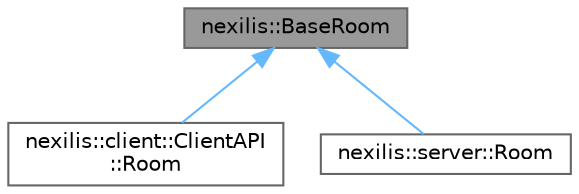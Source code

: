 digraph "nexilis::BaseRoom"
{
 // LATEX_PDF_SIZE
  bgcolor="transparent";
  edge [fontname=Helvetica,fontsize=10,labelfontname=Helvetica,labelfontsize=10];
  node [fontname=Helvetica,fontsize=10,shape=box,height=0.2,width=0.4];
  Node1 [id="Node000001",label="nexilis::BaseRoom",height=0.2,width=0.4,color="gray40", fillcolor="grey60", style="filled", fontcolor="black",tooltip=" "];
  Node1 -> Node2 [id="edge1_Node000001_Node000002",dir="back",color="steelblue1",style="solid",tooltip=" "];
  Node2 [id="Node000002",label="nexilis::client::ClientAPI\l::Room",height=0.2,width=0.4,color="gray40", fillcolor="white", style="filled",URL="$dc/dbd/classnexilis_1_1client_1_1ClientAPI_1_1Room.html",tooltip=" "];
  Node1 -> Node3 [id="edge2_Node000001_Node000003",dir="back",color="steelblue1",style="solid",tooltip=" "];
  Node3 [id="Node000003",label="nexilis::server::Room",height=0.2,width=0.4,color="gray40", fillcolor="white", style="filled",URL="$d1/d01/classnexilis_1_1server_1_1Room.html",tooltip="Room objects to be stored in the RoomStorage."];
}
